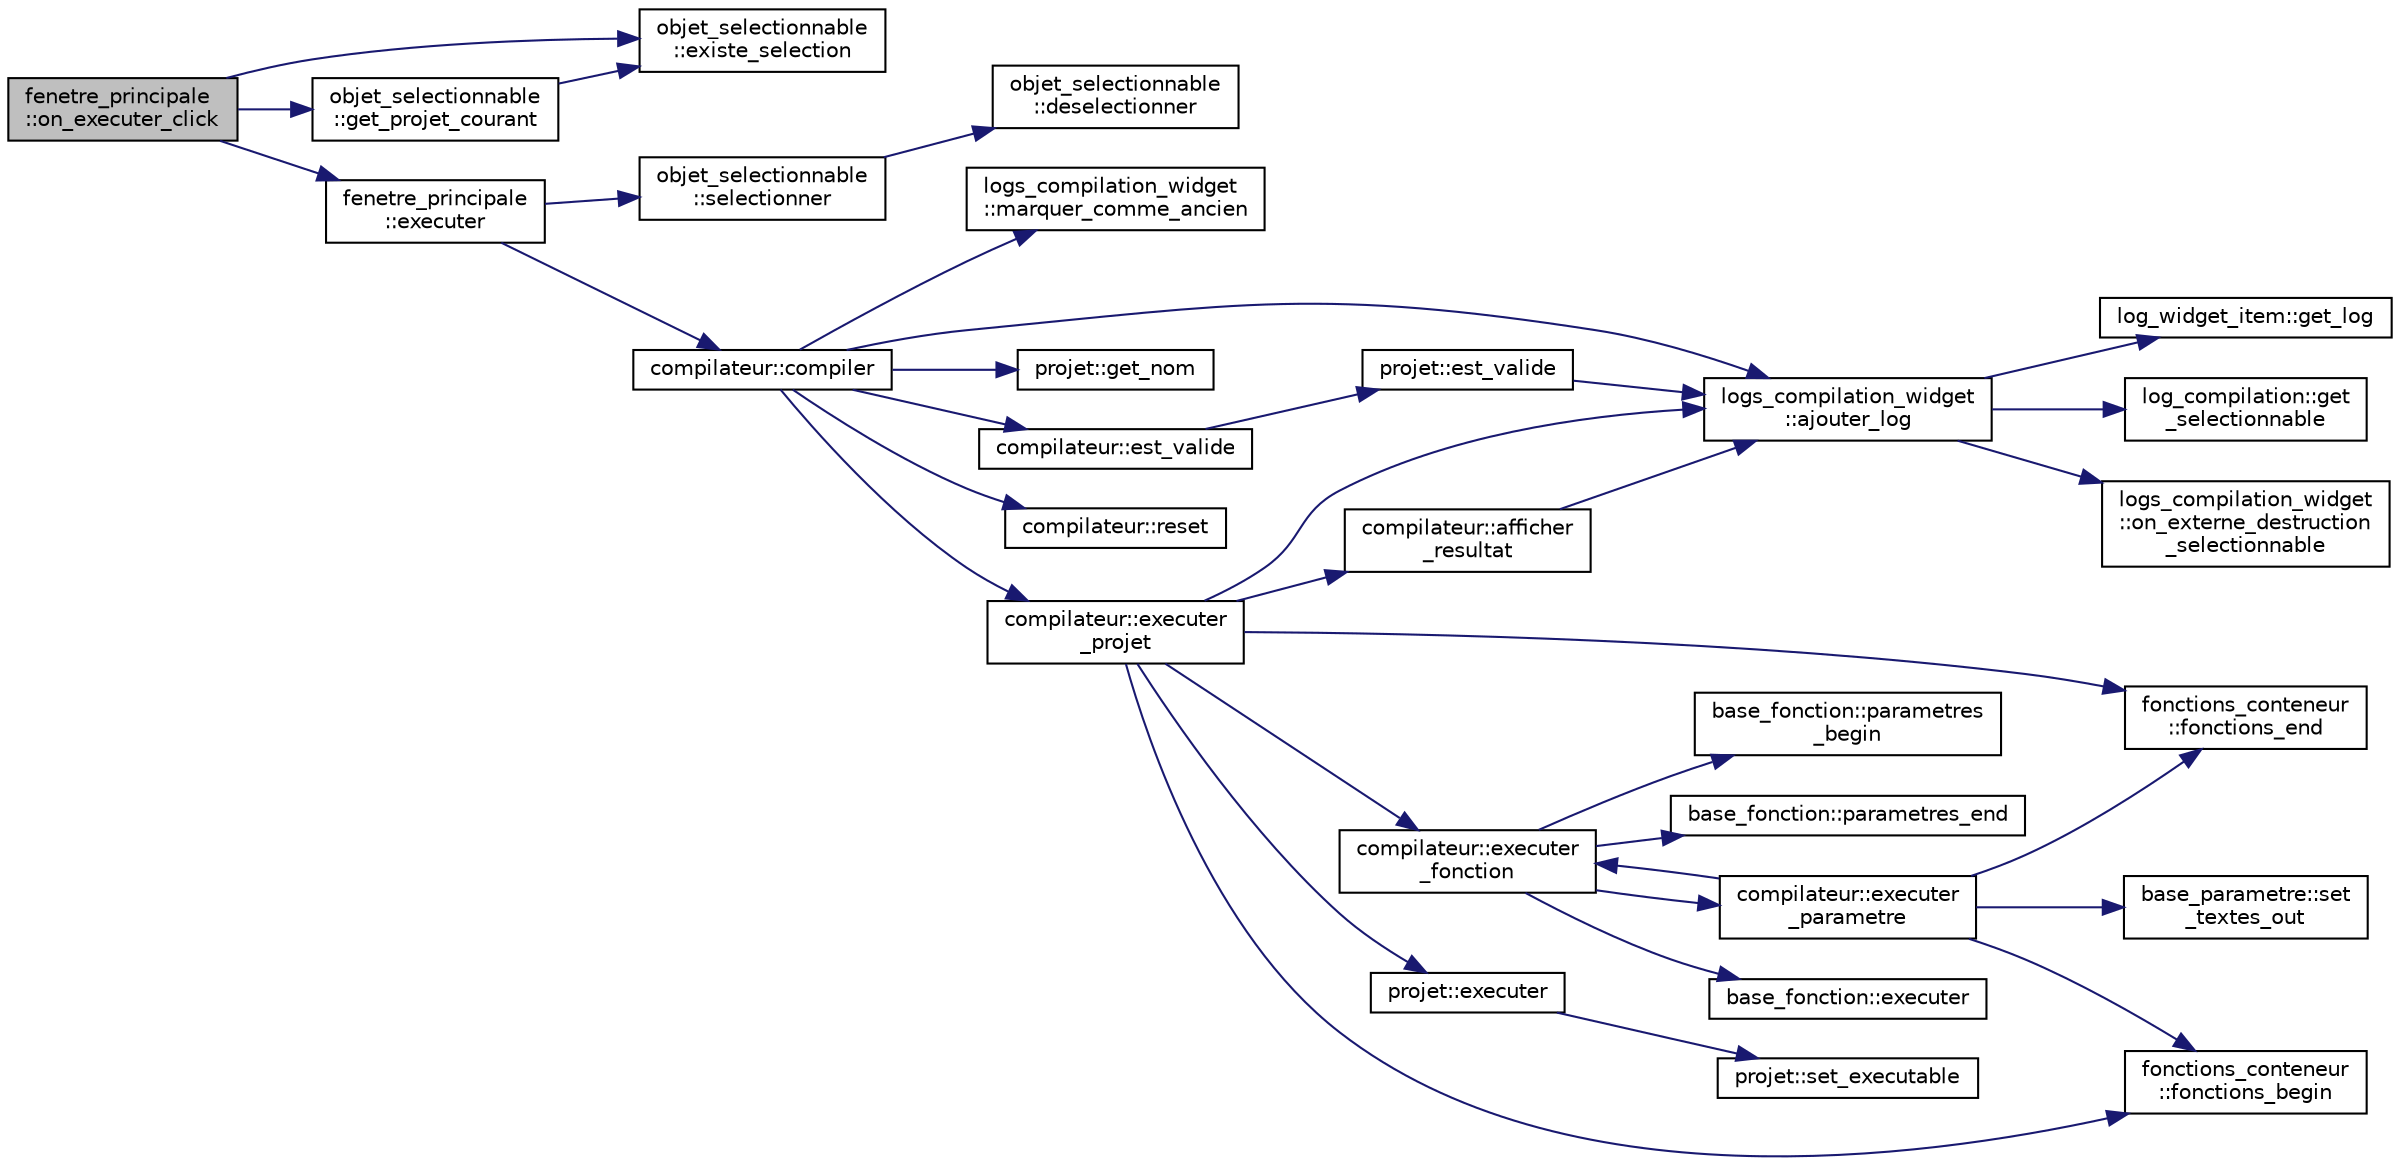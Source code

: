 digraph "fenetre_principale::on_executer_click"
{
  edge [fontname="Helvetica",fontsize="10",labelfontname="Helvetica",labelfontsize="10"];
  node [fontname="Helvetica",fontsize="10",shape=record];
  rankdir="LR";
  Node1205 [label="fenetre_principale\l::on_executer_click",height=0.2,width=0.4,color="black", fillcolor="grey75", style="filled", fontcolor="black"];
  Node1205 -> Node1206 [color="midnightblue",fontsize="10",style="solid",fontname="Helvetica"];
  Node1206 [label="objet_selectionnable\l::existe_selection",height=0.2,width=0.4,color="black", fillcolor="white", style="filled",URL="$classobjet__selectionnable.html#ad3c9ec08e1036a463b6b82176d52364d",tooltip="Indique s&#39;il existe un objet sélectionné. "];
  Node1205 -> Node1207 [color="midnightblue",fontsize="10",style="solid",fontname="Helvetica"];
  Node1207 [label="fenetre_principale\l::executer",height=0.2,width=0.4,color="black", fillcolor="white", style="filled",URL="$classfenetre__principale.html#aecfd9b9b6bd3ee7d5157485986c98b86",tooltip="Execute un projet donné. "];
  Node1207 -> Node1208 [color="midnightblue",fontsize="10",style="solid",fontname="Helvetica"];
  Node1208 [label="compilateur::compiler",height=0.2,width=0.4,color="black", fillcolor="white", style="filled",URL="$classcompilateur.html#a847c4296256de3cae0436b68bf9e6931",tooltip="Compile un projet donné. "];
  Node1208 -> Node1209 [color="midnightblue",fontsize="10",style="solid",fontname="Helvetica"];
  Node1209 [label="logs_compilation_widget\l::marquer_comme_ancien",height=0.2,width=0.4,color="black", fillcolor="white", style="filled",URL="$classlogs__compilation__widget.html#af8865694dbb81f634a00c9a01ba59878",tooltip="Marque tous logs comme étant ancien. "];
  Node1208 -> Node1210 [color="midnightblue",fontsize="10",style="solid",fontname="Helvetica"];
  Node1210 [label="logs_compilation_widget\l::ajouter_log",height=0.2,width=0.4,color="black", fillcolor="white", style="filled",URL="$classlogs__compilation__widget.html#a51fcc25d77ca9beafc2721d9c84f07a7",tooltip="Ajoute un log à la liste des logs. "];
  Node1210 -> Node1211 [color="midnightblue",fontsize="10",style="solid",fontname="Helvetica"];
  Node1211 [label="log_widget_item::get_log",height=0.2,width=0.4,color="black", fillcolor="white", style="filled",URL="$classlog__widget__item.html#a50885aa7f8b31392370fe1dafe982a62",tooltip="Accesseur du log associé. "];
  Node1210 -> Node1212 [color="midnightblue",fontsize="10",style="solid",fontname="Helvetica"];
  Node1212 [label="log_compilation::get\l_selectionnable",height=0.2,width=0.4,color="black", fillcolor="white", style="filled",URL="$classlog__compilation.html#a33648aa43d6eac93335fbf032c581f67",tooltip="Accesseur de l&#39;objet associé. "];
  Node1210 -> Node1213 [color="midnightblue",fontsize="10",style="solid",fontname="Helvetica"];
  Node1213 [label="logs_compilation_widget\l::on_externe_destruction\l_selectionnable",height=0.2,width=0.4,color="black", fillcolor="white", style="filled",URL="$classlogs__compilation__widget.html#aa1e59554cb81d84ad0cd4245b166b2df",tooltip="Fonction appelée lors de la destruction d&#39;un objet sélectionnable. "];
  Node1208 -> Node1214 [color="midnightblue",fontsize="10",style="solid",fontname="Helvetica"];
  Node1214 [label="projet::get_nom",height=0.2,width=0.4,color="black", fillcolor="white", style="filled",URL="$classprojet.html#aa787fbd9f79b128d3ef24d144be917ff",tooltip="Accesseur du nom du projet. "];
  Node1208 -> Node1215 [color="midnightblue",fontsize="10",style="solid",fontname="Helvetica"];
  Node1215 [label="compilateur::est_valide",height=0.2,width=0.4,color="black", fillcolor="white", style="filled",URL="$classcompilateur.html#aa4a72cef1b007de987e490ff6cda53e9",tooltip="Teste si un projet donné est valide. "];
  Node1215 -> Node1216 [color="midnightblue",fontsize="10",style="solid",fontname="Helvetica"];
  Node1216 [label="projet::est_valide",height=0.2,width=0.4,color="black", fillcolor="white", style="filled",URL="$classprojet.html#ac29c91d7cfa7f3bd873c50fd180631ca",tooltip="Teste si le projet est valide. "];
  Node1216 -> Node1210 [color="midnightblue",fontsize="10",style="solid",fontname="Helvetica"];
  Node1208 -> Node1217 [color="midnightblue",fontsize="10",style="solid",fontname="Helvetica"];
  Node1217 [label="compilateur::reset",height=0.2,width=0.4,color="black", fillcolor="white", style="filled",URL="$classcompilateur.html#aac14b2b0238183e11048e8ad659359ba",tooltip="Efface la compilation en cours. "];
  Node1208 -> Node1218 [color="midnightblue",fontsize="10",style="solid",fontname="Helvetica"];
  Node1218 [label="compilateur::executer\l_projet",height=0.2,width=0.4,color="black", fillcolor="white", style="filled",URL="$classcompilateur.html#ace8a2bf4b88d33bd17e8c850b0afe8f3",tooltip="Exécute un projet donné. "];
  Node1218 -> Node1219 [color="midnightblue",fontsize="10",style="solid",fontname="Helvetica"];
  Node1219 [label="projet::executer",height=0.2,width=0.4,color="black", fillcolor="white", style="filled",URL="$classprojet.html#a911d33fdf6ee03d513a576ad154a2ffc",tooltip="Exécute le projet. "];
  Node1219 -> Node1220 [color="midnightblue",fontsize="10",style="solid",fontname="Helvetica"];
  Node1220 [label="projet::set_executable",height=0.2,width=0.4,color="black", fillcolor="white", style="filled",URL="$classprojet.html#a13be1df158d8b52ff980939179dc0c82",tooltip="Initialise l&#39;état d&#39;exécutabilité du projet. "];
  Node1218 -> Node1210 [color="midnightblue",fontsize="10",style="solid",fontname="Helvetica"];
  Node1218 -> Node1221 [color="midnightblue",fontsize="10",style="solid",fontname="Helvetica"];
  Node1221 [label="fonctions_conteneur\l::fonctions_begin",height=0.2,width=0.4,color="black", fillcolor="white", style="filled",URL="$classfonctions__conteneur.html#aa1db33c3a0bf76b354e77b4a4324357a",tooltip="Accesseur de l&#39;itérateur de début de liste des fonctions. "];
  Node1218 -> Node1222 [color="midnightblue",fontsize="10",style="solid",fontname="Helvetica"];
  Node1222 [label="fonctions_conteneur\l::fonctions_end",height=0.2,width=0.4,color="black", fillcolor="white", style="filled",URL="$classfonctions__conteneur.html#a165ee65380980b58b521a62810cd7e27",tooltip="Accesseur de l&#39;itérateur de fin de liste des fonctions. "];
  Node1218 -> Node1223 [color="midnightblue",fontsize="10",style="solid",fontname="Helvetica"];
  Node1223 [label="compilateur::executer\l_fonction",height=0.2,width=0.4,color="black", fillcolor="white", style="filled",URL="$classcompilateur.html#aab9479c05c28d4b15dadb6926d426499",tooltip="Exécute une fonction donnée. "];
  Node1223 -> Node1224 [color="midnightblue",fontsize="10",style="solid",fontname="Helvetica"];
  Node1224 [label="base_fonction::parametres\l_begin",height=0.2,width=0.4,color="black", fillcolor="white", style="filled",URL="$classbase__fonction.html#aa6a1b06544f57e26311eba48b08eaf54",tooltip="Retourne l&#39;itérateur sur le début de la liste des paramètres. "];
  Node1223 -> Node1225 [color="midnightblue",fontsize="10",style="solid",fontname="Helvetica"];
  Node1225 [label="base_fonction::parametres_end",height=0.2,width=0.4,color="black", fillcolor="white", style="filled",URL="$classbase__fonction.html#a39f01a1372ee04c2620602c530431506",tooltip="Retourne l&#39;itérateur sur la fin des paramètres. "];
  Node1223 -> Node1226 [color="midnightblue",fontsize="10",style="solid",fontname="Helvetica"];
  Node1226 [label="compilateur::executer\l_parametre",height=0.2,width=0.4,color="black", fillcolor="white", style="filled",URL="$classcompilateur.html#a20fb0cd0d943e986ac0e44d8d1aa961b",tooltip="Exécute un paramètre donné. "];
  Node1226 -> Node1221 [color="midnightblue",fontsize="10",style="solid",fontname="Helvetica"];
  Node1226 -> Node1222 [color="midnightblue",fontsize="10",style="solid",fontname="Helvetica"];
  Node1226 -> Node1223 [color="midnightblue",fontsize="10",style="solid",fontname="Helvetica"];
  Node1226 -> Node1227 [color="midnightblue",fontsize="10",style="solid",fontname="Helvetica"];
  Node1227 [label="base_parametre::set\l_textes_out",height=0.2,width=0.4,color="black", fillcolor="white", style="filled",URL="$classbase__parametre.html#a5a2f1cde20d86a4bdeda4e9f1da30ac3",tooltip="Initialise les textes de sortie. "];
  Node1223 -> Node1228 [color="midnightblue",fontsize="10",style="solid",fontname="Helvetica"];
  Node1228 [label="base_fonction::executer",height=0.2,width=0.4,color="black", fillcolor="white", style="filled",URL="$classbase__fonction.html#a54b9d35b0f4b66494eb65b052a713e90",tooltip="Méthode virtuelle pure qui exécute la fonction. "];
  Node1218 -> Node1229 [color="midnightblue",fontsize="10",style="solid",fontname="Helvetica"];
  Node1229 [label="compilateur::afficher\l_resultat",height=0.2,width=0.4,color="black", fillcolor="white", style="filled",URL="$classcompilateur.html#acf132e6710b940f3dbb06dbc1b91fb60",tooltip="Affiche le résultat. "];
  Node1229 -> Node1210 [color="midnightblue",fontsize="10",style="solid",fontname="Helvetica"];
  Node1207 -> Node1230 [color="midnightblue",fontsize="10",style="solid",fontname="Helvetica"];
  Node1230 [label="objet_selectionnable\l::selectionner",height=0.2,width=0.4,color="black", fillcolor="white", style="filled",URL="$classobjet__selectionnable.html#a645da22be6e3f8747086da238e788fb9",tooltip="Sélectionne l&#39;objet. "];
  Node1230 -> Node1231 [color="midnightblue",fontsize="10",style="solid",fontname="Helvetica"];
  Node1231 [label="objet_selectionnable\l::deselectionner",height=0.2,width=0.4,color="black", fillcolor="white", style="filled",URL="$classobjet__selectionnable.html#a555085da89b30b07349064bb54a26138",tooltip="Désélectionne l&#39;objet sélectionné. "];
  Node1205 -> Node1232 [color="midnightblue",fontsize="10",style="solid",fontname="Helvetica"];
  Node1232 [label="objet_selectionnable\l::get_projet_courant",height=0.2,width=0.4,color="black", fillcolor="white", style="filled",URL="$classobjet__selectionnable.html#afdc2163828d829f786887b60e11e4717",tooltip="Retourne le projet de la sélection courante. "];
  Node1232 -> Node1206 [color="midnightblue",fontsize="10",style="solid",fontname="Helvetica"];
}
